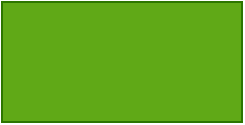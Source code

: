 <mxfile>
    <diagram id="FtgyX8FdIBb-qarmhe2I" name="Page-1">
        <mxGraphModel dx="799" dy="497" grid="1" gridSize="10" guides="1" tooltips="1" connect="1" arrows="1" fold="1" page="1" pageScale="1" pageWidth="827" pageHeight="1169" math="0" shadow="0">
            <root>
                <mxCell id="0"/>
                <mxCell id="1" parent="0"/>
                <mxCell id="XsUcAT55aoXaDXq5j13Q-1" value="" style="whiteSpace=wrap;html=1;fillColor=#60a917;fontColor=#ffffff;strokeColor=#2D7600;" vertex="1" parent="1">
                    <mxGeometry x="330" y="300" width="120" height="60" as="geometry"/>
                </mxCell>
            </root>
        </mxGraphModel>
    </diagram>
</mxfile>